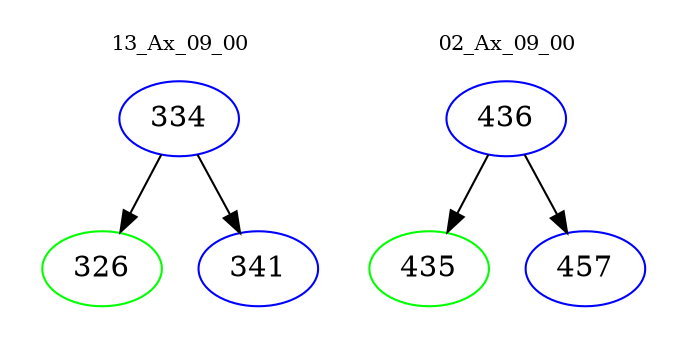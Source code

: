 digraph{
subgraph cluster_0 {
color = white
label = "13_Ax_09_00";
fontsize=10;
T0_334 [label="334", color="blue"]
T0_334 -> T0_326 [color="black"]
T0_326 [label="326", color="green"]
T0_334 -> T0_341 [color="black"]
T0_341 [label="341", color="blue"]
}
subgraph cluster_1 {
color = white
label = "02_Ax_09_00";
fontsize=10;
T1_436 [label="436", color="blue"]
T1_436 -> T1_435 [color="black"]
T1_435 [label="435", color="green"]
T1_436 -> T1_457 [color="black"]
T1_457 [label="457", color="blue"]
}
}
